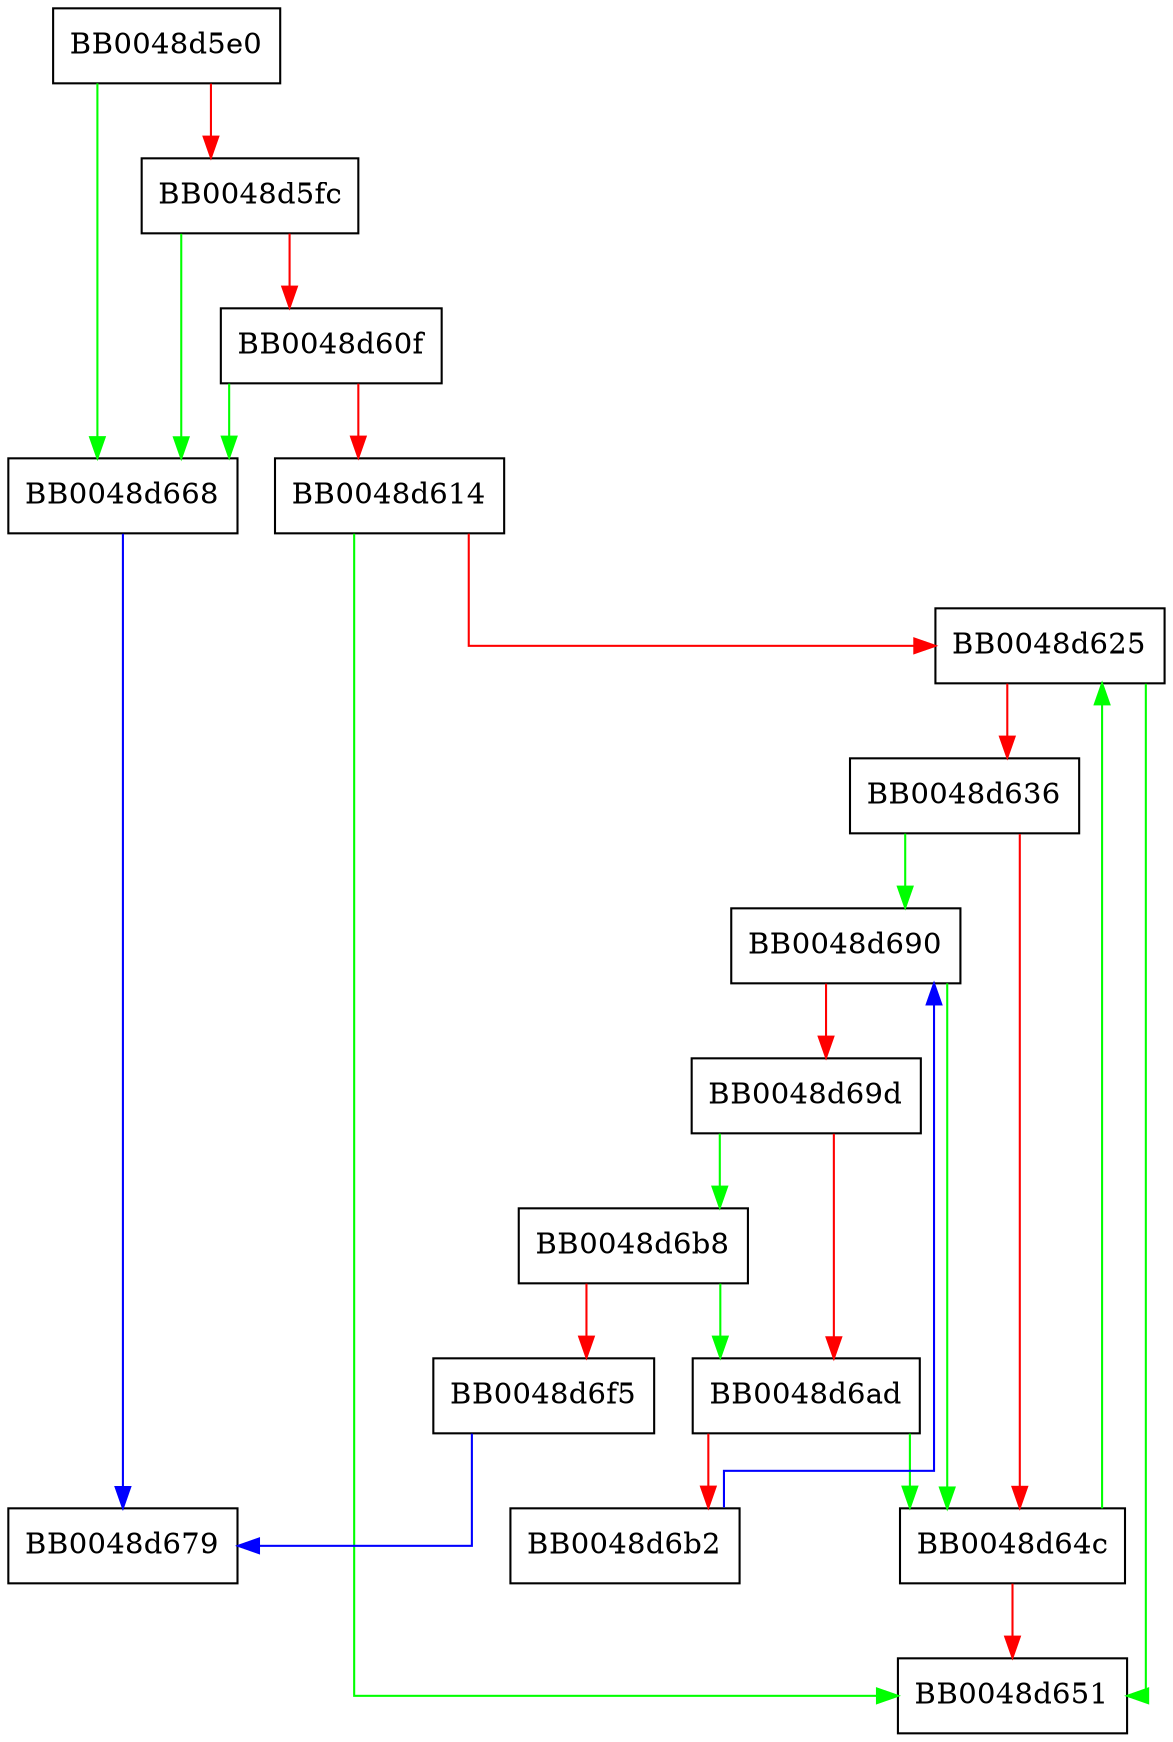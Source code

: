 digraph SSL_select_next_proto {
  node [shape="box"];
  graph [splines=ortho];
  BB0048d5e0 -> BB0048d668 [color="green"];
  BB0048d5e0 -> BB0048d5fc [color="red"];
  BB0048d5fc -> BB0048d668 [color="green"];
  BB0048d5fc -> BB0048d60f [color="red"];
  BB0048d60f -> BB0048d668 [color="green"];
  BB0048d60f -> BB0048d614 [color="red"];
  BB0048d614 -> BB0048d651 [color="green"];
  BB0048d614 -> BB0048d625 [color="red"];
  BB0048d625 -> BB0048d651 [color="green"];
  BB0048d625 -> BB0048d636 [color="red"];
  BB0048d636 -> BB0048d690 [color="green"];
  BB0048d636 -> BB0048d64c [color="red"];
  BB0048d64c -> BB0048d625 [color="green"];
  BB0048d64c -> BB0048d651 [color="red"];
  BB0048d668 -> BB0048d679 [color="blue"];
  BB0048d690 -> BB0048d64c [color="green"];
  BB0048d690 -> BB0048d69d [color="red"];
  BB0048d69d -> BB0048d6b8 [color="green"];
  BB0048d69d -> BB0048d6ad [color="red"];
  BB0048d6ad -> BB0048d64c [color="green"];
  BB0048d6ad -> BB0048d6b2 [color="red"];
  BB0048d6b2 -> BB0048d690 [color="blue"];
  BB0048d6b8 -> BB0048d6ad [color="green"];
  BB0048d6b8 -> BB0048d6f5 [color="red"];
  BB0048d6f5 -> BB0048d679 [color="blue"];
}